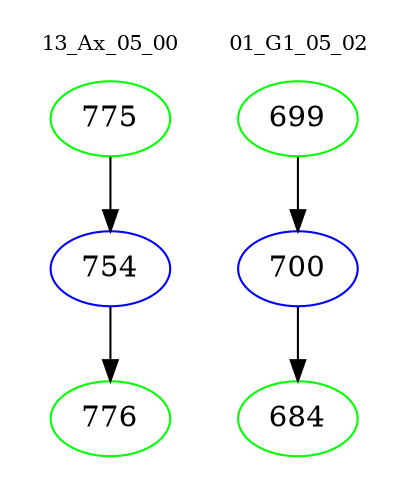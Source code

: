 digraph{
subgraph cluster_0 {
color = white
label = "13_Ax_05_00";
fontsize=10;
T0_775 [label="775", color="green"]
T0_775 -> T0_754 [color="black"]
T0_754 [label="754", color="blue"]
T0_754 -> T0_776 [color="black"]
T0_776 [label="776", color="green"]
}
subgraph cluster_1 {
color = white
label = "01_G1_05_02";
fontsize=10;
T1_699 [label="699", color="green"]
T1_699 -> T1_700 [color="black"]
T1_700 [label="700", color="blue"]
T1_700 -> T1_684 [color="black"]
T1_684 [label="684", color="green"]
}
}
